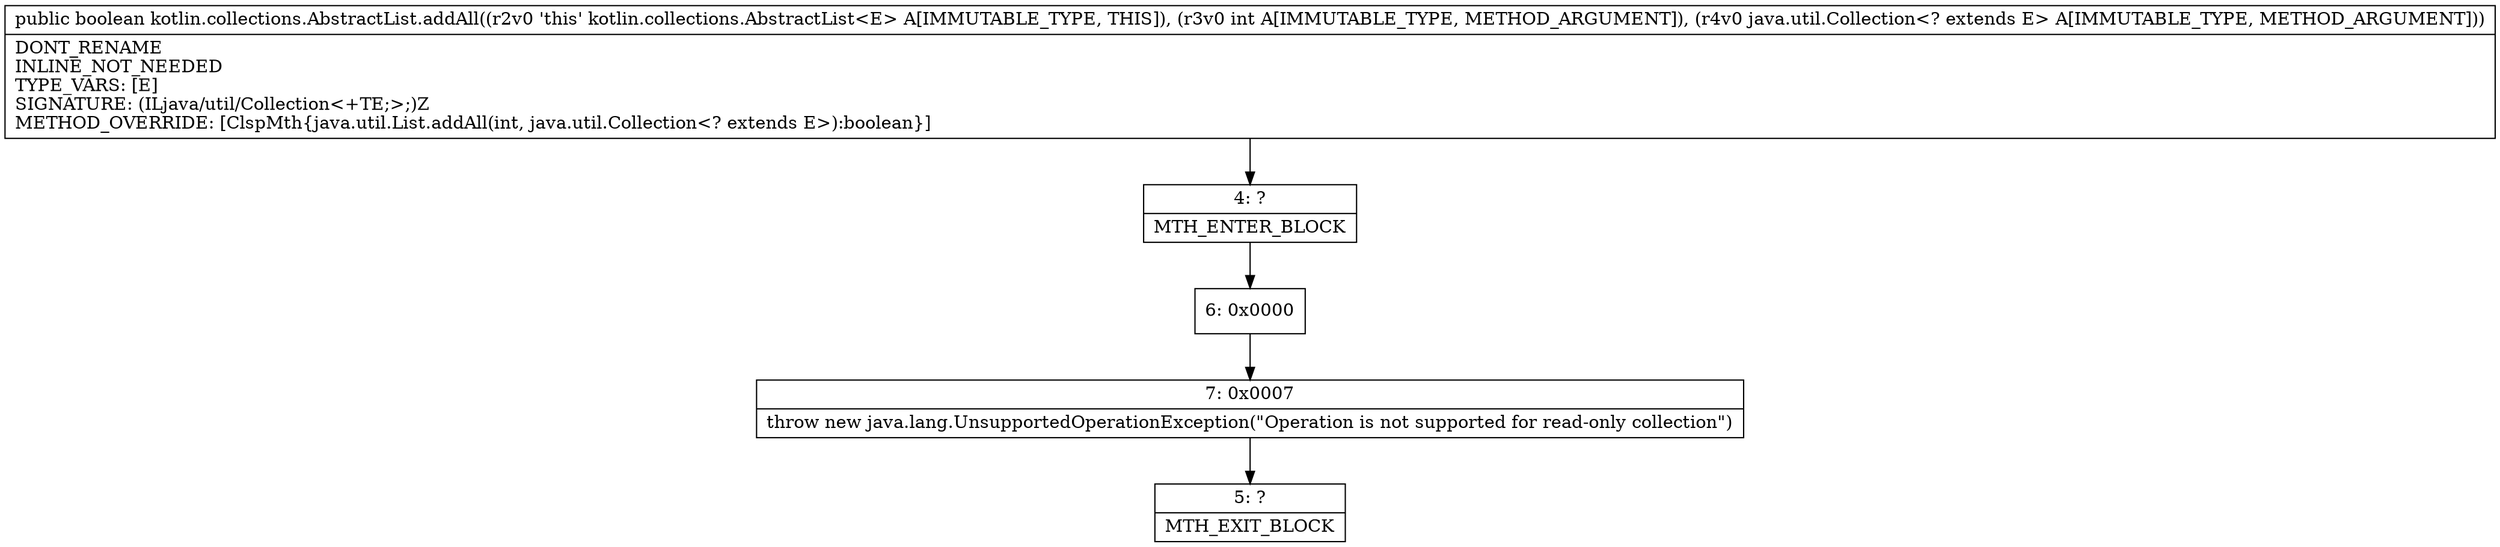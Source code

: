 digraph "CFG forkotlin.collections.AbstractList.addAll(ILjava\/util\/Collection;)Z" {
Node_4 [shape=record,label="{4\:\ ?|MTH_ENTER_BLOCK\l}"];
Node_6 [shape=record,label="{6\:\ 0x0000}"];
Node_7 [shape=record,label="{7\:\ 0x0007|throw new java.lang.UnsupportedOperationException(\"Operation is not supported for read\-only collection\")\l}"];
Node_5 [shape=record,label="{5\:\ ?|MTH_EXIT_BLOCK\l}"];
MethodNode[shape=record,label="{public boolean kotlin.collections.AbstractList.addAll((r2v0 'this' kotlin.collections.AbstractList\<E\> A[IMMUTABLE_TYPE, THIS]), (r3v0 int A[IMMUTABLE_TYPE, METHOD_ARGUMENT]), (r4v0 java.util.Collection\<? extends E\> A[IMMUTABLE_TYPE, METHOD_ARGUMENT]))  | DONT_RENAME\lINLINE_NOT_NEEDED\lTYPE_VARS: [E]\lSIGNATURE: (ILjava\/util\/Collection\<+TE;\>;)Z\lMETHOD_OVERRIDE: [ClspMth\{java.util.List.addAll(int, java.util.Collection\<? extends E\>):boolean\}]\l}"];
MethodNode -> Node_4;Node_4 -> Node_6;
Node_6 -> Node_7;
Node_7 -> Node_5;
}

